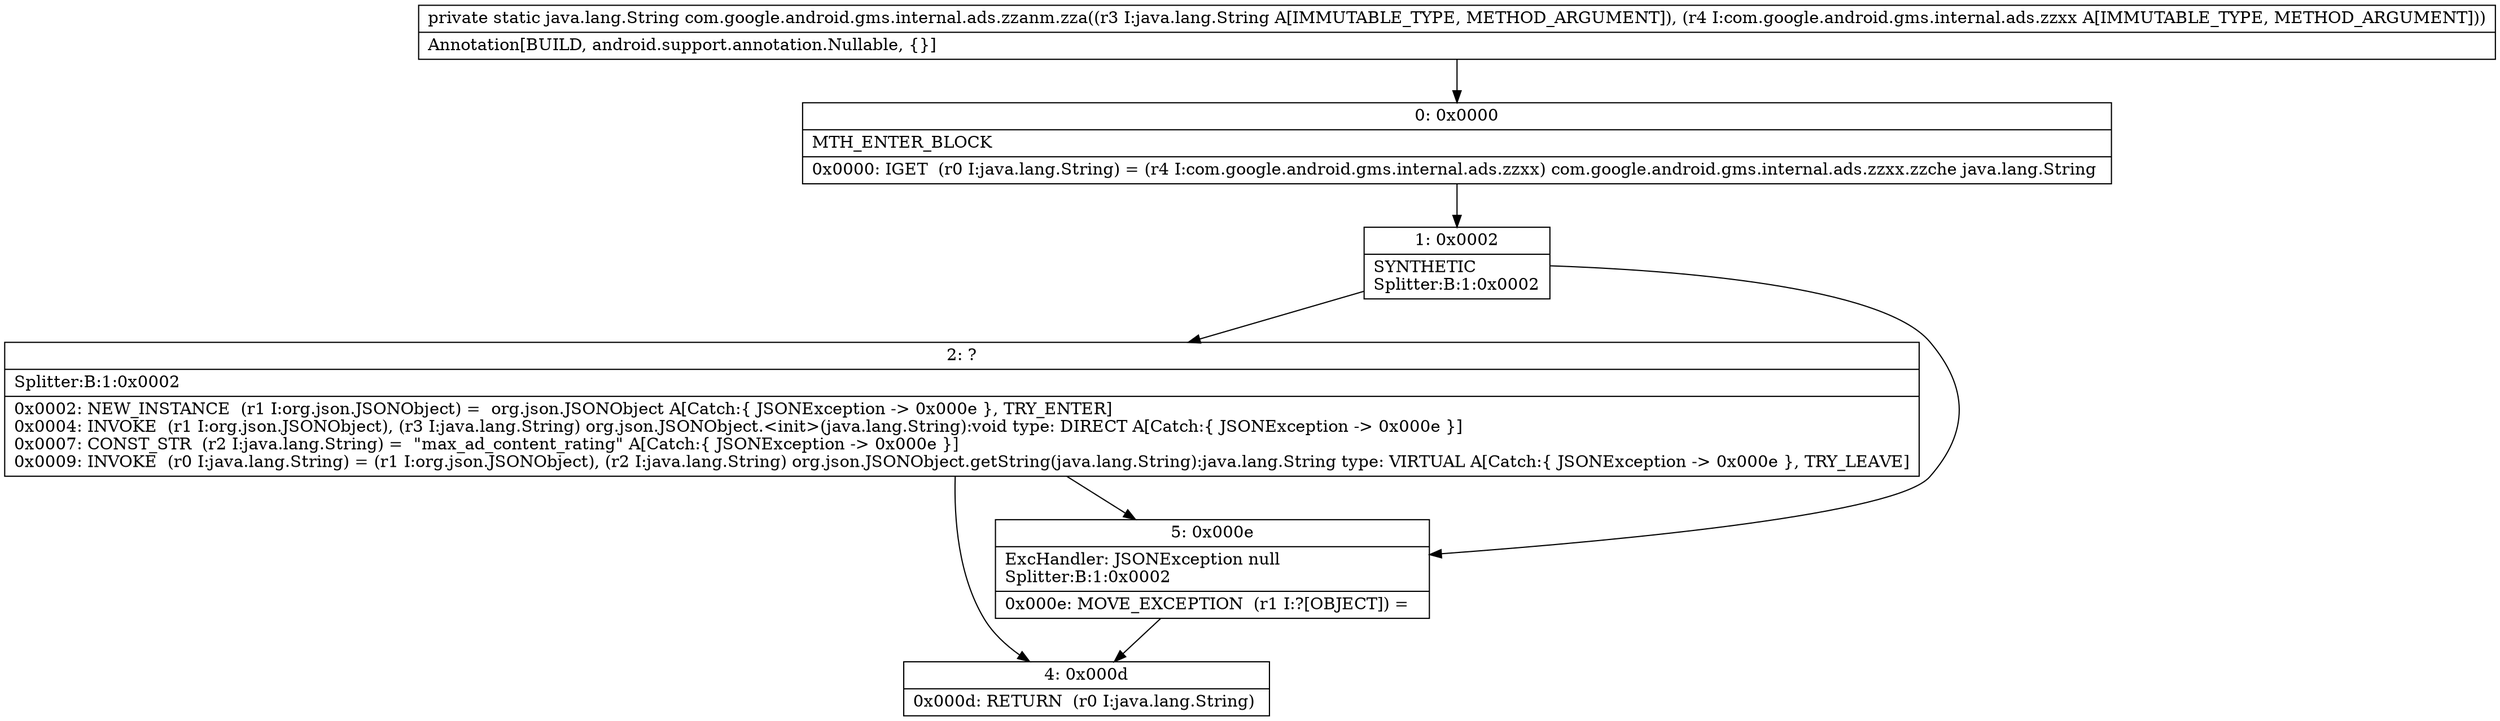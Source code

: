 digraph "CFG forcom.google.android.gms.internal.ads.zzanm.zza(Ljava\/lang\/String;Lcom\/google\/android\/gms\/internal\/ads\/zzxx;)Ljava\/lang\/String;" {
Node_0 [shape=record,label="{0\:\ 0x0000|MTH_ENTER_BLOCK\l|0x0000: IGET  (r0 I:java.lang.String) = (r4 I:com.google.android.gms.internal.ads.zzxx) com.google.android.gms.internal.ads.zzxx.zzche java.lang.String \l}"];
Node_1 [shape=record,label="{1\:\ 0x0002|SYNTHETIC\lSplitter:B:1:0x0002\l}"];
Node_2 [shape=record,label="{2\:\ ?|Splitter:B:1:0x0002\l|0x0002: NEW_INSTANCE  (r1 I:org.json.JSONObject) =  org.json.JSONObject A[Catch:\{ JSONException \-\> 0x000e \}, TRY_ENTER]\l0x0004: INVOKE  (r1 I:org.json.JSONObject), (r3 I:java.lang.String) org.json.JSONObject.\<init\>(java.lang.String):void type: DIRECT A[Catch:\{ JSONException \-\> 0x000e \}]\l0x0007: CONST_STR  (r2 I:java.lang.String) =  \"max_ad_content_rating\" A[Catch:\{ JSONException \-\> 0x000e \}]\l0x0009: INVOKE  (r0 I:java.lang.String) = (r1 I:org.json.JSONObject), (r2 I:java.lang.String) org.json.JSONObject.getString(java.lang.String):java.lang.String type: VIRTUAL A[Catch:\{ JSONException \-\> 0x000e \}, TRY_LEAVE]\l}"];
Node_4 [shape=record,label="{4\:\ 0x000d|0x000d: RETURN  (r0 I:java.lang.String) \l}"];
Node_5 [shape=record,label="{5\:\ 0x000e|ExcHandler: JSONException null\lSplitter:B:1:0x0002\l|0x000e: MOVE_EXCEPTION  (r1 I:?[OBJECT]) =  \l}"];
MethodNode[shape=record,label="{private static java.lang.String com.google.android.gms.internal.ads.zzanm.zza((r3 I:java.lang.String A[IMMUTABLE_TYPE, METHOD_ARGUMENT]), (r4 I:com.google.android.gms.internal.ads.zzxx A[IMMUTABLE_TYPE, METHOD_ARGUMENT]))  | Annotation[BUILD, android.support.annotation.Nullable, \{\}]\l}"];
MethodNode -> Node_0;
Node_0 -> Node_1;
Node_1 -> Node_2;
Node_1 -> Node_5;
Node_2 -> Node_5;
Node_2 -> Node_4;
Node_5 -> Node_4;
}


